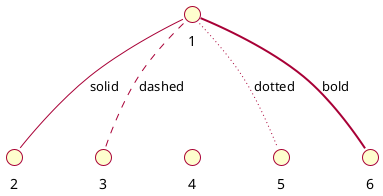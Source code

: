 @startuml Samples

    ' ================================= TWEAKS =================================
    skin rose
    skinparam classFontName Calibri
    skinparam shadowing false
    ' --------------------------------------------------------------------------

    1 -- 2 : solid
    1 .. 3 : dashed
    1 -[hidden]- 4 : hidden
    1 ~~ 5 : dotted
    1 == 6 : bold

@enduml